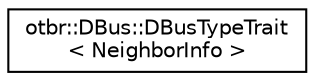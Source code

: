 digraph "Graphical Class Hierarchy"
{
  edge [fontname="Helvetica",fontsize="10",labelfontname="Helvetica",labelfontsize="10"];
  node [fontname="Helvetica",fontsize="10",shape=record];
  rankdir="LR";
  Node0 [label="otbr::DBus::DBusTypeTrait\l\< NeighborInfo \>",height=0.2,width=0.4,color="black", fillcolor="white", style="filled",URL="$d9/d42/structotbr_1_1DBus_1_1DBusTypeTrait_3_01NeighborInfo_01_4.html"];
}
